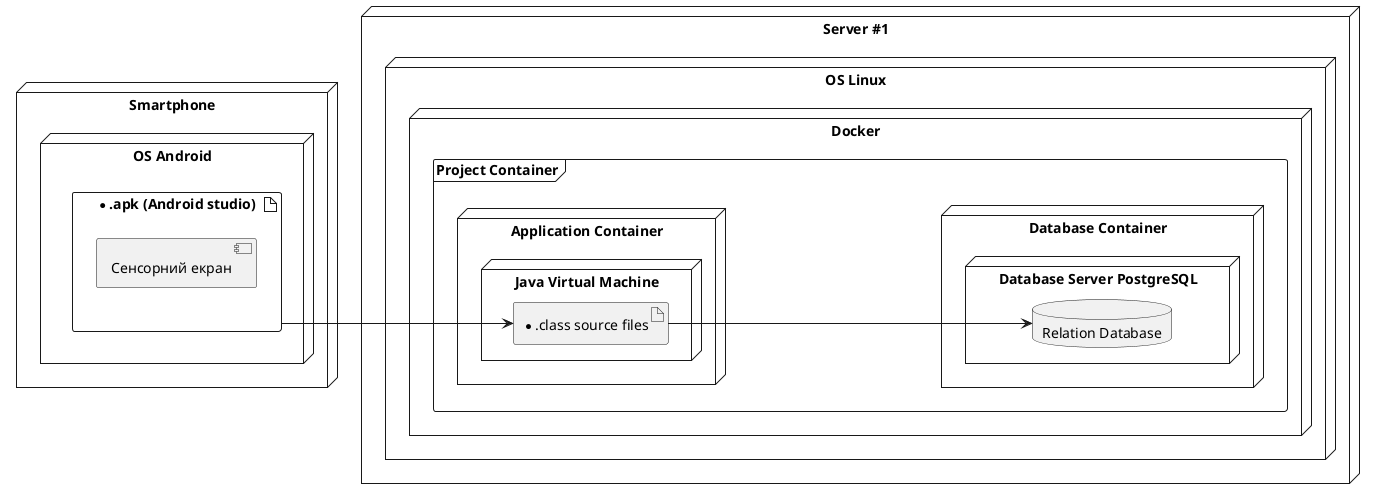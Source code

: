 @startuml
left to right direction

node "Smartphone" {
  node "OS Android" {
    artifact "*.apk (Android studio)" {
      [Сенсорний екран]
    }
  }
}

node "Server #1" {
  node "OS Linux" {
    node "Docker" {
      frame "Project Container" {
        node "Application Container" {
          node "Java Virtual Machine" {
            artifact "*.class source files"
          }
        }
        node "Database Container" {
          node "Database Server PostgreSQL" {
            database "Relation Database"
          }
        }
      }
    }
  }
}

"*.apk (Android studio)" --> "*.class source files"
"*.class source files" --> "Relation Database"

@enduml
